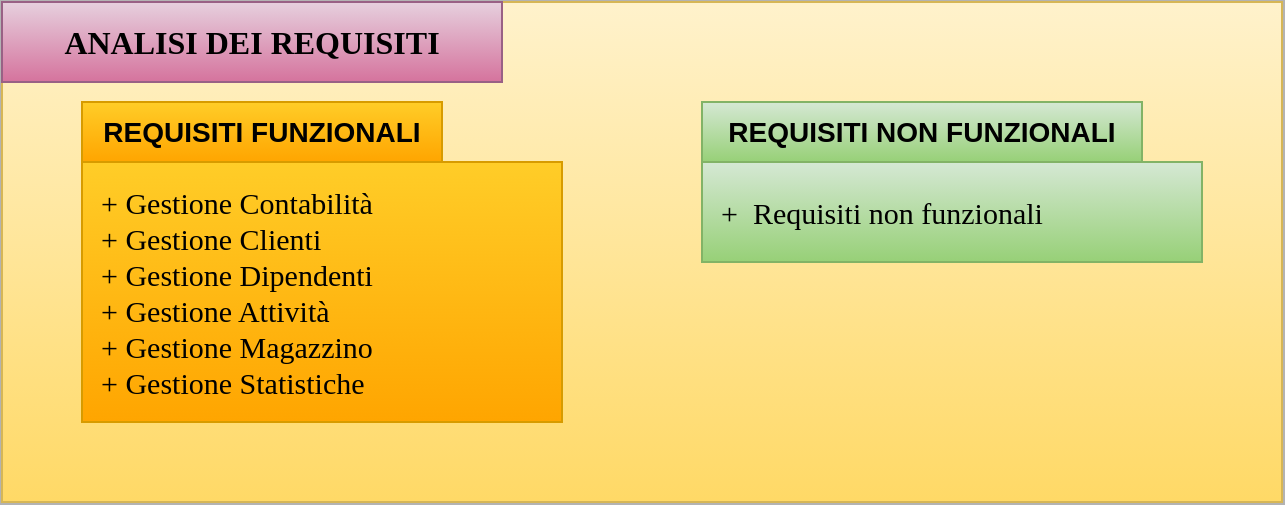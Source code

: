 <mxfile version="17.1.4" type="google"><diagram id="EXneUJzqRMWlP7-eWap4" name="Page-1"><mxGraphModel grid="1" gridSize="10" guides="1" tooltips="1" connect="1" arrows="1" page="1" fold="1" pageScale="1" pageWidth="827" pageHeight="1169" background="#B3B3B3" math="0" shadow="0"><root><mxCell id="0"/><mxCell id="1" parent="0"/><mxCell id="hSsnbVu27xheITZC7kSb-1" value="" style="whiteSpace=wrap;html=1;rounded=0;fillColor=#fff2cc;gradientColor=#ffd966;strokeColor=#d6b656;glass=0;shadow=0;sketch=0;" parent="1" vertex="1"><mxGeometry x="90" y="350" width="640" height="250" as="geometry"/></mxCell><mxCell id="hSsnbVu27xheITZC7kSb-2" value="&lt;b&gt;&lt;font face=&quot;Tahoma&quot; style=&quot;font-size: 16px&quot;&gt;ANALISI DEI REQUISITI&lt;/font&gt;&lt;/b&gt;" style="whiteSpace=wrap;html=1;rounded=0;fillColor=#e6d0de;gradientColor=#d5739d;strokeColor=#996185;" parent="1" vertex="1"><mxGeometry x="90" y="350" width="250" height="40" as="geometry"/></mxCell><mxCell id="hSsnbVu27xheITZC7kSb-3" value="&lt;div style=&quot;font-size: 15px&quot;&gt;&lt;font style=&quot;font-size: 15px&quot; face=&quot;Tahoma&quot;&gt;&amp;nbsp; + Gestione Contabilità&lt;/font&gt;&lt;/div&gt;&lt;font style=&quot;font-size: 15px&quot; face=&quot;Tahoma&quot;&gt;&amp;nbsp; + Gestione Clienti&lt;br&gt;&lt;/font&gt;&lt;div style=&quot;font-size: 15px&quot;&gt;&lt;font style=&quot;font-size: 15px&quot; face=&quot;Tahoma&quot;&gt;&amp;nbsp; + Gestione Dipendenti&lt;/font&gt;&lt;/div&gt;&lt;div style=&quot;font-size: 15px&quot;&gt;&lt;font style=&quot;font-size: 15px&quot; face=&quot;Tahoma&quot;&gt;&amp;nbsp; + Gestione Attività&lt;/font&gt;&lt;/div&gt;&lt;div style=&quot;font-size: 15px&quot;&gt;&lt;font style=&quot;font-size: 15px&quot; face=&quot;Tahoma&quot;&gt;&amp;nbsp; + Gestione Magazzino&lt;/font&gt;&lt;/div&gt;&lt;div style=&quot;font-size: 15px&quot;&gt;&lt;font style=&quot;font-size: 15px&quot; face=&quot;Tahoma&quot;&gt;&amp;nbsp; + Gestione Statistiche&lt;/font&gt;&lt;/div&gt;" style="whiteSpace=wrap;html=1;align=left;rounded=0;fillColor=#ffcd28;strokeColor=#d79b00;gradientColor=#ffa500;" parent="1" vertex="1"><mxGeometry x="130" y="430" width="240" height="130" as="geometry"/></mxCell><mxCell id="hSsnbVu27xheITZC7kSb-4" value="&lt;font style=&quot;font-size: 15px&quot; face=&quot;Tahoma&quot;&gt;&amp;nbsp; + &amp;nbsp;Requisiti non funzionali&lt;/font&gt;" style="whiteSpace=wrap;html=1;align=left;rounded=0;fillColor=#d5e8d4;strokeColor=#82b366;gradientColor=#97d077;" parent="1" vertex="1"><mxGeometry x="440" y="430" width="250" height="50" as="geometry"/></mxCell><mxCell id="hSsnbVu27xheITZC7kSb-5" value="&lt;h3&gt;&lt;b&gt;&lt;font style=&quot;font-size: 14px&quot;&gt;REQUISITI FUNZIONALI&lt;/font&gt;&lt;/b&gt;&lt;/h3&gt;" style="whiteSpace=wrap;html=1;rounded=0;fillColor=#ffcd28;gradientColor=#ffa500;strokeColor=#d79b00;" parent="1" vertex="1"><mxGeometry x="130" y="400" width="180" height="30" as="geometry"/></mxCell><mxCell id="hSsnbVu27xheITZC7kSb-6" value="&lt;span&gt;&lt;b&gt;&lt;font style=&quot;font-size: 14px&quot;&gt;REQUISITI NON FUNZIONALI&lt;/font&gt;&lt;/b&gt;&lt;/span&gt;" style="whiteSpace=wrap;html=1;rounded=0;fillColor=#d5e8d4;gradientColor=#97d077;strokeColor=#82b366;" parent="1" vertex="1"><mxGeometry x="440" y="400" width="220" height="30" as="geometry"/></mxCell></root></mxGraphModel></diagram></mxfile>